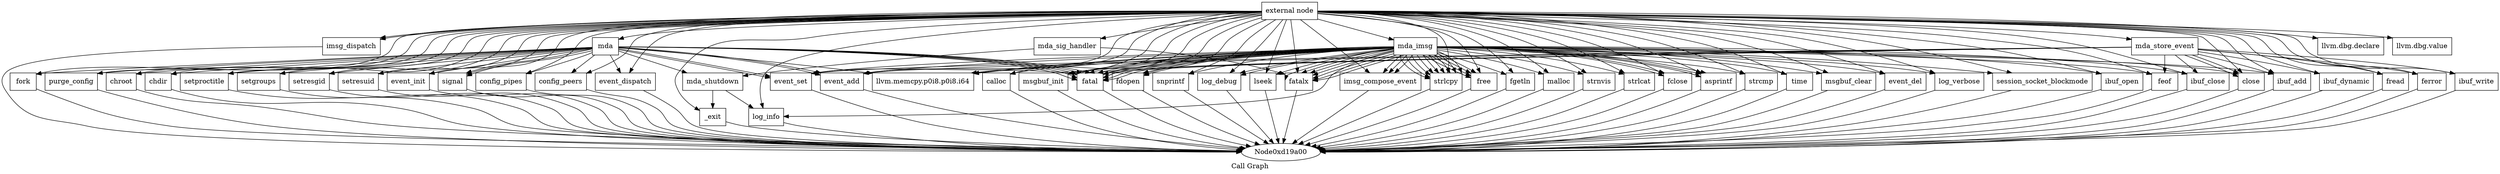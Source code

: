 digraph "Call Graph" {
	label="Call Graph";

	Node0xd199d0 [shape=record,label="{external node}"];
	Node0xd199d0 -> Node0xd19a30;
	Node0xd199d0 -> Node0xd223a0;
	Node0xd199d0 -> Node0xd19a60;
	Node0xd199d0 -> Node0xd19a60;
	Node0xd199d0 -> Node0xd19a90;
	Node0xd199d0 -> Node0xd19af0;
	Node0xd199d0 -> Node0xd19ac0;
	Node0xd199d0 -> Node0xd19b20;
	Node0xd199d0 -> Node0xd19b50;
	Node0xd199d0 -> Node0xd17550;
	Node0xd199d0 -> Node0xd23030;
	Node0xd199d0 -> Node0xd22a40;
	Node0xd199d0 -> Node0xd228b0;
	Node0xd199d0 -> Node0xd22770;
	Node0xd199d0 -> Node0xd19ff0;
	Node0xd199d0 -> Node0xd22450;
	Node0xd199d0 -> Node0xd220e0;
	Node0xd199d0 -> Node0xd1aaf0;
	Node0xd199d0 -> Node0xd1c3b0;
	Node0xd199d0 -> Node0xd17610;
	Node0xd199d0 -> Node0xd33c50;
	Node0xd199d0 -> Node0xd169d0;
	Node0xd199d0 -> Node0xd22630;
	Node0xd199d0 -> Node0xd1a8a0;
	Node0xd199d0 -> Node0xd22cd0;
	Node0xd199d0 -> Node0xd1a550;
	Node0xd199d0 -> Node0xd1a060;
	Node0xd199d0 -> Node0xd1a4b0;
	Node0xd199d0 -> Node0xd1a520;
	Node0xd199d0 -> Node0xd22180;
	Node0xd199d0 -> Node0xd22fb0;
	Node0xd199d0 -> Node0xd221f0;
	Node0xd199d0 -> Node0xd1b400;
	Node0xd199d0 -> Node0xde4620;
	Node0xd199d0 -> Node0xde4690;
	Node0xd199d0 -> Node0xde4700;
	Node0xd199d0 -> Node0xd22da0;
	Node0xd199d0 -> Node0xd22e10;
	Node0xd199d0 -> Node0xde45b0;
	Node0xd199d0 -> Node0xd22e80;
	Node0xd199d0 -> Node0xd22ef0;
	Node0xd199d0 -> Node0xd1a7c0;
	Node0xd199d0 -> Node0xd1b430;
	Node0xd199d0 -> Node0xd1a830;
	Node0xd199d0 -> Node0xd1a910;
	Node0xd199d0 -> Node0xd1a980;
	Node0xd199d0 -> Node0xd1a9f0;
	Node0xd199d0 -> Node0xd1aa60;
	Node0xd199d0 -> Node0xd1b4a0;
	Node0xd199d0 -> Node0xd19b80;
	Node0xd199d0 -> Node0xd19bf0;
	Node0xd199d0 -> Node0xd19c60;
	Node0xd199d0 -> Node0xd5baa0;
	Node0xd199d0 -> Node0xd5bb10;
	Node0xd199d0 -> Node0xd5bb40;
	Node0xd199d0 -> Node0xd5bcd0;
	Node0xd199d0 -> Node0xd5bc40;
	Node0xd199d0 -> Node0xd5c020;
	Node0xd22450 [shape=record,label="{event_init}"];
	Node0xd22450 -> Node0xd19a00;
	Node0xd220e0 [shape=record,label="{event_set}"];
	Node0xd220e0 -> Node0xd19a00;
	Node0xd1aaf0 [shape=record,label="{mda_sig_handler}"];
	Node0xd1aaf0 -> Node0xd226a0;
	Node0xd1aaf0 -> Node0xd1a550;
	Node0xd1c3b0 [shape=record,label="{event_add}"];
	Node0xd1c3b0 -> Node0xd19a00;
	Node0xd17610 [shape=record,label="{signal}"];
	Node0xd17610 -> Node0xd19a00;
	Node0xd228b0 [shape=record,label="{setresgid}"];
	Node0xd228b0 -> Node0xd19a00;
	Node0xd1a4b0 [shape=record,label="{msgbuf_init}"];
	Node0xd1a4b0 -> Node0xd19a00;
	Node0xd22a40 [shape=record,label="{setgroups}"];
	Node0xd22a40 -> Node0xd19a00;
	Node0xd1a520 [shape=record,label="{fdopen}"];
	Node0xd1a520 -> Node0xd19a00;
	Node0xd19ff0 [shape=record,label="{mda_imsg}"];
	Node0xd19ff0 -> Node0xd1a060;
	Node0xd19ff0 -> Node0xd19ac0;
	Node0xd19ff0 -> Node0xd1a4b0;
	Node0xd19ff0 -> Node0xd19a90;
	Node0xd19ff0 -> Node0xd1a520;
	Node0xd19ff0 -> Node0xd1a550;
	Node0xd19ff0 -> Node0xd22180;
	Node0xd19ff0 -> Node0xd22180;
	Node0xd19ff0 -> Node0xd22180;
	Node0xd19ff0 -> Node0xd22fb0;
	Node0xd19ff0 -> Node0xd22180;
	Node0xd19ff0 -> Node0xd22180;
	Node0xd19ff0 -> Node0xd22180;
	Node0xd19ff0 -> Node0xd22180;
	Node0xd19ff0 -> Node0xd221f0;
	Node0xd19ff0 -> Node0xd1a550;
	Node0xd19ff0 -> Node0xd1b400;
	Node0xd19ff0 -> Node0xd1a550;
	Node0xd19ff0 -> Node0xd1a550;
	Node0xd19ff0 -> Node0xd1b430;
	Node0xd19ff0 -> Node0xd1b430;
	Node0xd19ff0 -> Node0xd19ac0;
	Node0xd19ff0 -> Node0xd1b4a0;
	Node0xd19ff0 -> Node0xd19b80;
	Node0xd19ff0 -> Node0xd19ac0;
	Node0xd19ff0 -> Node0xd19bf0;
	Node0xd19ff0 -> Node0xd19ac0;
	Node0xd19ff0 -> Node0xd19c60;
	Node0xd19ff0 -> Node0xd220e0;
	Node0xd19ff0 -> Node0xd1c3b0;
	Node0xd19ff0 -> Node0xde45b0;
	Node0xd19ff0 -> Node0xd1a550;
	Node0xd19ff0 -> Node0xde4620;
	Node0xd19ff0 -> Node0xd1a550;
	Node0xd19ff0 -> Node0xd1a520;
	Node0xd19ff0 -> Node0xd19ac0;
	Node0xd19ff0 -> Node0xde4690;
	Node0xd19ff0 -> Node0xde4700;
	Node0xd19ff0 -> Node0xd19ac0;
	Node0xd19ff0 -> Node0xd19a90;
	Node0xd19ff0 -> Node0xd22180;
	Node0xd19ff0 -> Node0xd22da0;
	Node0xd19ff0 -> Node0xd22e10;
	Node0xd19ff0 -> Node0xd221f0;
	Node0xd19ff0 -> Node0xde45b0;
	Node0xd19ff0 -> Node0xd22e80;
	Node0xd19ff0 -> Node0xd22ef0;
	Node0xd19ff0 -> Node0xd1a7c0;
	Node0xd19ff0 -> Node0xd22180;
	Node0xd19ff0 -> Node0xd1b400;
	Node0xd19ff0 -> Node0xd1b430;
	Node0xd19ff0 -> Node0xd19ac0;
	Node0xd19ff0 -> Node0xd1a830;
	Node0xd19ff0 -> Node0xd1a8a0;
	Node0xd19ff0 -> Node0xde45b0;
	Node0xd19ff0 -> Node0xd1a910;
	Node0xd19ff0 -> Node0xd22e80;
	Node0xd19ff0 -> Node0xd1a980;
	Node0xd19ff0 -> Node0xd1a9f0;
	Node0xd19ff0 -> Node0xde45b0;
	Node0xd19ff0 -> Node0xd1b400;
	Node0xd19ff0 -> Node0xd1aa60;
	Node0xd19ff0 -> Node0xd1a550;
	Node0xd22180 [shape=record,label="{strlcpy}"];
	Node0xd22180 -> Node0xd19a00;
	Node0xd22fb0 [shape=record,label="{snprintf}"];
	Node0xd22fb0 -> Node0xd19a00;
	Node0xd22770 [shape=record,label="{setresuid}"];
	Node0xd22770 -> Node0xd19a00;
	Node0xd19a30 [shape=record,label="{mda}"];
	Node0xd19a30 -> Node0xd19a90;
	Node0xd19a30 -> Node0xd19af0;
	Node0xd19a30 -> Node0xd19ac0;
	Node0xd19a30 -> Node0xd19b20;
	Node0xd19a30 -> Node0xd19b50;
	Node0xd19a30 -> Node0xd19ac0;
	Node0xd19a30 -> Node0xd17550;
	Node0xd19a30 -> Node0xd19ac0;
	Node0xd19a30 -> Node0xd23030;
	Node0xd19a30 -> Node0xd22a40;
	Node0xd19a30 -> Node0xd228b0;
	Node0xd19a30 -> Node0xd22770;
	Node0xd19a30 -> Node0xd19ac0;
	Node0xd19a30 -> Node0xd22450;
	Node0xd19a30 -> Node0xd220e0;
	Node0xd19a30 -> Node0xd220e0;
	Node0xd19a30 -> Node0xd1c3b0;
	Node0xd19a30 -> Node0xd1c3b0;
	Node0xd19a30 -> Node0xd17610;
	Node0xd19a30 -> Node0xd17610;
	Node0xd19a30 -> Node0xd33c50;
	Node0xd19a30 -> Node0xd169d0;
	Node0xd19a30 -> Node0xd22630;
	Node0xd19a30 -> Node0xd19ac0;
	Node0xd19a30 -> Node0xd226a0;
	Node0xd223a0 [shape=record,label="{llvm.dbg.declare}"];
	Node0xd19a60 [shape=record,label="{imsg_dispatch}"];
	Node0xd19a60 -> Node0xd19a00;
	Node0xd19a90 [shape=record,label="{llvm.memcpy.p0i8.p0i8.i64}"];
	Node0xd19af0 [shape=record,label="{fork}"];
	Node0xd19af0 -> Node0xd19a00;
	Node0xd19ac0 [shape=record,label="{fatal}"];
	Node0xd19ac0 -> Node0xd19a00;
	Node0xd19b20 [shape=record,label="{purge_config}"];
	Node0xd19b20 -> Node0xd19a00;
	Node0xd19b50 [shape=record,label="{chroot}"];
	Node0xd19b50 -> Node0xd19a00;
	Node0xd221f0 [shape=record,label="{log_debug}"];
	Node0xd221f0 -> Node0xd19a00;
	Node0xd1b400 [shape=record,label="{imsg_compose_event}"];
	Node0xd1b400 -> Node0xd19a00;
	Node0xde4620 [shape=record,label="{lseek}"];
	Node0xde4620 -> Node0xd19a00;
	Node0xde4690 [shape=record,label="{fgetln}"];
	Node0xde4690 -> Node0xd19a00;
	Node0xde4700 [shape=record,label="{malloc}"];
	Node0xde4700 -> Node0xd19a00;
	Node0xd22da0 [shape=record,label="{strnvis}"];
	Node0xd22da0 -> Node0xd19a00;
	Node0xd22e10 [shape=record,label="{strlcat}"];
	Node0xd22e10 -> Node0xd19a00;
	Node0xd17550 [shape=record,label="{chdir}"];
	Node0xd17550 -> Node0xd19a00;
	Node0xd23030 [shape=record,label="{setproctitle}"];
	Node0xd23030 -> Node0xd19a00;
	Node0xd33c50 [shape=record,label="{config_pipes}"];
	Node0xd33c50 -> Node0xd19a00;
	Node0xd169d0 [shape=record,label="{config_peers}"];
	Node0xd169d0 -> Node0xd19a00;
	Node0xd22630 [shape=record,label="{event_dispatch}"];
	Node0xd22630 -> Node0xd19a00;
	Node0xd226a0 [shape=record,label="{mda_shutdown}"];
	Node0xd226a0 -> Node0xd1a8a0;
	Node0xd226a0 -> Node0xd22cd0;
	Node0xd1a8a0 [shape=record,label="{log_info}"];
	Node0xd1a8a0 -> Node0xd19a00;
	Node0xd22cd0 [shape=record,label="{_exit}"];
	Node0xd22cd0 -> Node0xd19a00;
	Node0xd1a550 [shape=record,label="{fatalx}"];
	Node0xd1a550 -> Node0xd19a00;
	Node0xd1a060 [shape=record,label="{calloc}"];
	Node0xd1a060 -> Node0xd19a00;
	Node0xde45b0 [shape=record,label="{free}"];
	Node0xde45b0 -> Node0xd19a00;
	Node0xd22e80 [shape=record,label="{fclose}"];
	Node0xd22e80 -> Node0xd19a00;
	Node0xd22ef0 [shape=record,label="{strcmp}"];
	Node0xd22ef0 -> Node0xd19a00;
	Node0xd1a7c0 [shape=record,label="{feof}"];
	Node0xd1a7c0 -> Node0xd19a00;
	Node0xd1b430 [shape=record,label="{asprintf}"];
	Node0xd1b430 -> Node0xd19a00;
	Node0xd1a830 [shape=record,label="{time}"];
	Node0xd1a830 -> Node0xd19a00;
	Node0xd1a910 [shape=record,label="{close}"];
	Node0xd1a910 -> Node0xd19a00;
	Node0xd1a980 [shape=record,label="{msgbuf_clear}"];
	Node0xd1a980 -> Node0xd19a00;
	Node0xd1a9f0 [shape=record,label="{event_del}"];
	Node0xd1a9f0 -> Node0xd19a00;
	Node0xd1aa60 [shape=record,label="{log_verbose}"];
	Node0xd1aa60 -> Node0xd19a00;
	Node0xd1b4a0 [shape=record,label="{session_socket_blockmode}"];
	Node0xd1b4a0 -> Node0xd19a00;
	Node0xd19b80 [shape=record,label="{ibuf_open}"];
	Node0xd19b80 -> Node0xd19a00;
	Node0xd19bf0 [shape=record,label="{ibuf_add}"];
	Node0xd19bf0 -> Node0xd19a00;
	Node0xd19c60 [shape=record,label="{ibuf_close}"];
	Node0xd19c60 -> Node0xd19a00;
	Node0xd5baa0 [shape=record,label="{mda_store_event}"];
	Node0xd5baa0 -> Node0xd5bb10;
	Node0xd5baa0 -> Node0xd19ac0;
	Node0xd5baa0 -> Node0xd5bb40;
	Node0xd5baa0 -> Node0xd5bcd0;
	Node0xd5baa0 -> Node0xd19ac0;
	Node0xd5baa0 -> Node0xd1a7c0;
	Node0xd5baa0 -> Node0xd1a910;
	Node0xd5baa0 -> Node0xd19bf0;
	Node0xd5baa0 -> Node0xd19ac0;
	Node0xd5baa0 -> Node0xd19c60;
	Node0xd5baa0 -> Node0xd5bc40;
	Node0xd5baa0 -> Node0xd1a910;
	Node0xd5baa0 -> Node0xd220e0;
	Node0xd5baa0 -> Node0xd1c3b0;
	Node0xd5bb10 [shape=record,label="{ibuf_dynamic}"];
	Node0xd5bb10 -> Node0xd19a00;
	Node0xd5bb40 [shape=record,label="{fread}"];
	Node0xd5bb40 -> Node0xd19a00;
	Node0xd5bcd0 [shape=record,label="{ferror}"];
	Node0xd5bcd0 -> Node0xd19a00;
	Node0xd5bc40 [shape=record,label="{ibuf_write}"];
	Node0xd5bc40 -> Node0xd19a00;
	Node0xd5c020 [shape=record,label="{llvm.dbg.value}"];
}

